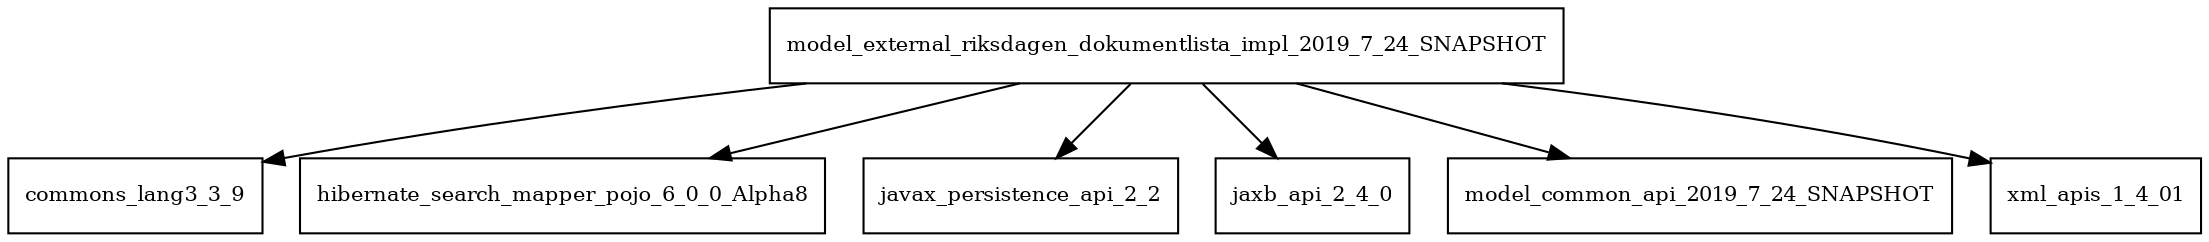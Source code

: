 digraph model_external_riksdagen_dokumentlista_impl_2019_7_24_SNAPSHOT_dependencies {
  node [shape = box, fontsize=10.0];
  model_external_riksdagen_dokumentlista_impl_2019_7_24_SNAPSHOT -> commons_lang3_3_9;
  model_external_riksdagen_dokumentlista_impl_2019_7_24_SNAPSHOT -> hibernate_search_mapper_pojo_6_0_0_Alpha8;
  model_external_riksdagen_dokumentlista_impl_2019_7_24_SNAPSHOT -> javax_persistence_api_2_2;
  model_external_riksdagen_dokumentlista_impl_2019_7_24_SNAPSHOT -> jaxb_api_2_4_0;
  model_external_riksdagen_dokumentlista_impl_2019_7_24_SNAPSHOT -> model_common_api_2019_7_24_SNAPSHOT;
  model_external_riksdagen_dokumentlista_impl_2019_7_24_SNAPSHOT -> xml_apis_1_4_01;
}
